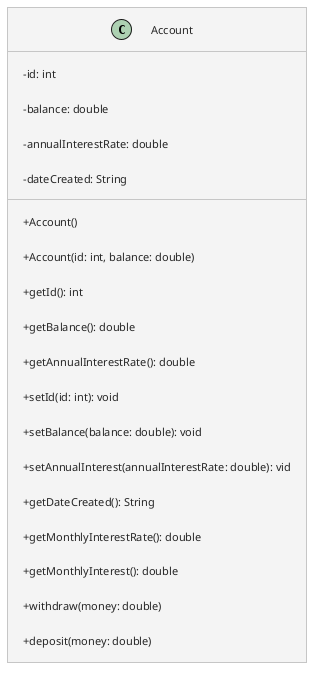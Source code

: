 @startuml Account

!theme carbon-gray
skinparam classAttributeIconSize 0

class Account {
    -id: int
    -balance: double
    -annualInterestRate: double
    -dateCreated: String

    +Account()
    +Account(id: int, balance: double)
    +getId(): int
    +getBalance(): double
    +getAnnualInterestRate(): double
    +setId(id: int): void
    +setBalance(balance: double): void
    +setAnnualInterest(annualInterestRate: double): vid
    +getDateCreated(): String
    +getMonthlyInterestRate(): double
    +getMonthlyInterest(): double
    +withdraw(money: double)
    +deposit(money: double)
}

@enduml
